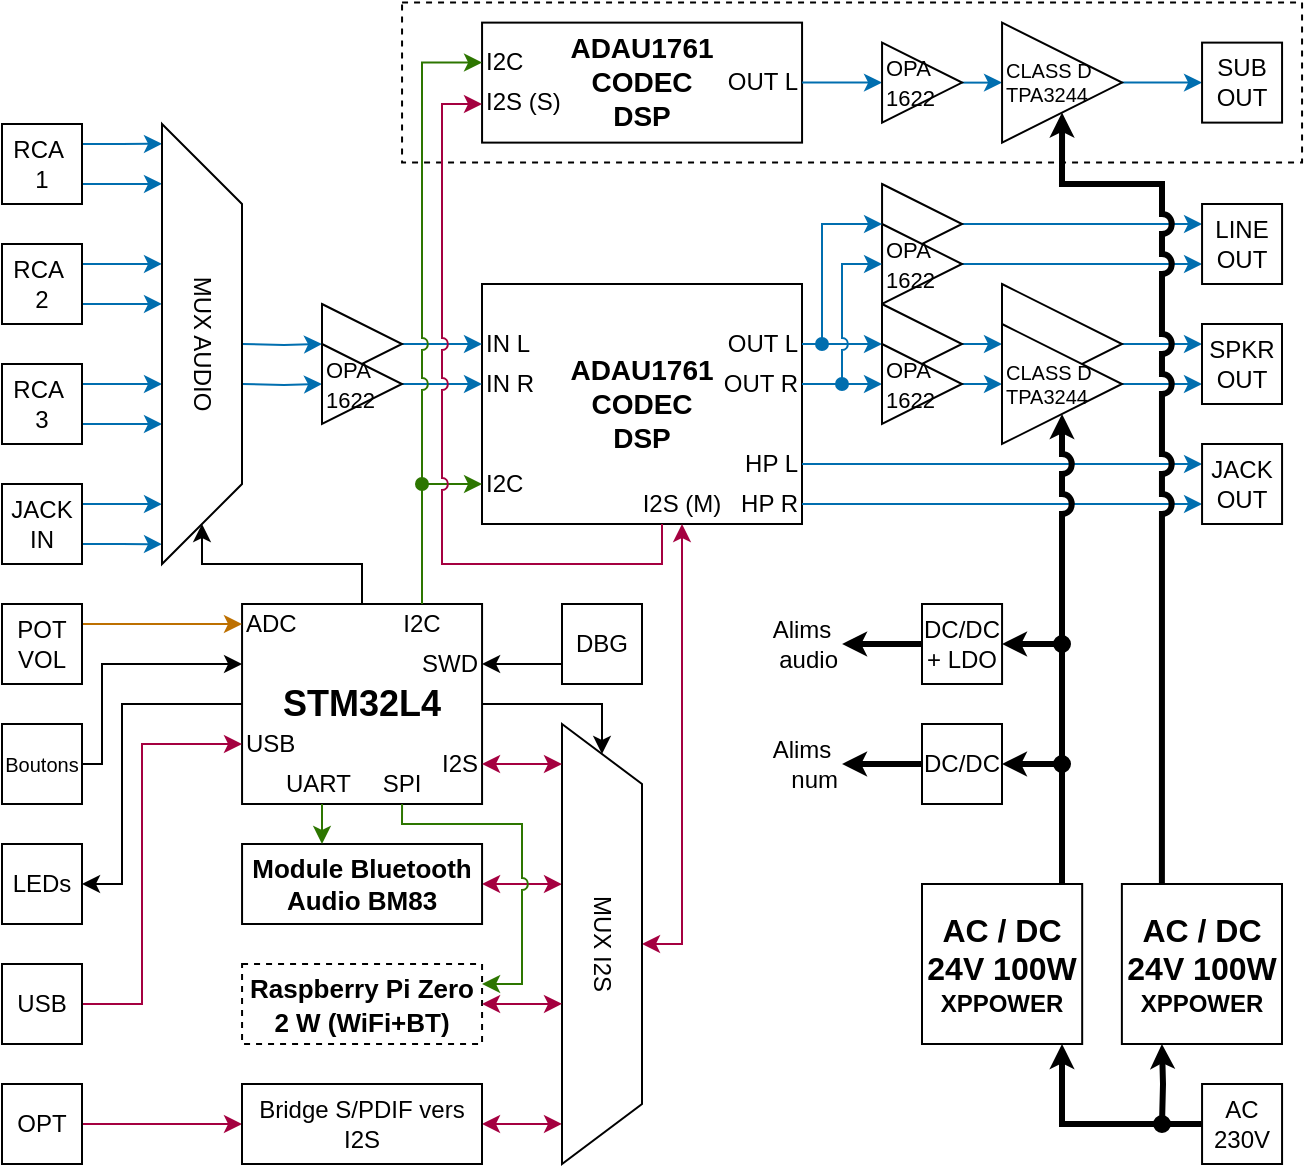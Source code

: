 <mxfile version="21.2.1" type="github">
  <diagram name="Page-1" id="fRvRdDvmiuEWLBiZO9Xs">
    <mxGraphModel dx="1195" dy="605" grid="1" gridSize="10" guides="1" tooltips="1" connect="1" arrows="1" fold="1" page="1" pageScale="1" pageWidth="827" pageHeight="1169" math="0" shadow="0">
      <root>
        <mxCell id="0" />
        <mxCell id="1" parent="0" />
        <mxCell id="xG_3nX8WWhKNZxbzaAVx-151" value="" style="rounded=0;whiteSpace=wrap;html=1;fontSize=16;fillColor=none;dashed=1;" vertex="1" parent="1">
          <mxGeometry x="240.03" y="39.31" width="450" height="80" as="geometry" />
        </mxCell>
        <mxCell id="xG_3nX8WWhKNZxbzaAVx-199" style="edgeStyle=orthogonalEdgeStyle;rounded=0;orthogonalLoop=1;jettySize=auto;html=1;exitX=1;exitY=0.5;exitDx=0;exitDy=0;entryX=0;entryY=0.5;entryDx=0;entryDy=0;" edge="1" parent="1" source="xG_3nX8WWhKNZxbzaAVx-63" target="xG_3nX8WWhKNZxbzaAVx-50">
          <mxGeometry relative="1" as="geometry">
            <Array as="points">
              <mxPoint x="340" y="390" />
            </Array>
          </mxGeometry>
        </mxCell>
        <mxCell id="xG_3nX8WWhKNZxbzaAVx-208" style="edgeStyle=orthogonalEdgeStyle;rounded=0;orthogonalLoop=1;jettySize=auto;html=1;entryX=1;entryY=0.5;entryDx=0;entryDy=0;exitX=0;exitY=0.5;exitDx=0;exitDy=0;" edge="1" parent="1" source="xG_3nX8WWhKNZxbzaAVx-63" target="xG_3nX8WWhKNZxbzaAVx-200">
          <mxGeometry relative="1" as="geometry">
            <mxPoint x="120" y="410" as="sourcePoint" />
            <Array as="points">
              <mxPoint x="100" y="390" />
              <mxPoint x="100" y="480" />
            </Array>
          </mxGeometry>
        </mxCell>
        <mxCell id="xG_3nX8WWhKNZxbzaAVx-63" value="STM32L4" style="rounded=0;whiteSpace=wrap;html=1;fontSize=18;fontStyle=1" vertex="1" parent="1">
          <mxGeometry x="160.03" y="340" width="120" height="100" as="geometry" />
        </mxCell>
        <mxCell id="xG_3nX8WWhKNZxbzaAVx-1" value="&lt;div style=&quot;font-size: 14px;&quot;&gt;ADAU1761&lt;/div&gt;&lt;div&gt;CODEC&lt;/div&gt;&lt;div&gt;DSP&lt;br&gt;&lt;/div&gt;" style="rounded=0;whiteSpace=wrap;html=1;fontSize=14;verticalAlign=middle;fontStyle=1" vertex="1" parent="1">
          <mxGeometry x="280" y="180" width="160" height="120" as="geometry" />
        </mxCell>
        <mxCell id="xG_3nX8WWhKNZxbzaAVx-4" value="&lt;div&gt;IN L&lt;br&gt;&lt;/div&gt;" style="rounded=0;whiteSpace=wrap;html=1;fillColor=none;strokeColor=none;align=left;" vertex="1" parent="1">
          <mxGeometry x="280" y="200" width="60" height="20" as="geometry" />
        </mxCell>
        <mxCell id="xG_3nX8WWhKNZxbzaAVx-6" value="I2S" style="rounded=0;whiteSpace=wrap;html=1;fillColor=none;strokeColor=none;align=right;" vertex="1" parent="1">
          <mxGeometry x="240" y="410" width="40" height="20" as="geometry" />
        </mxCell>
        <mxCell id="xG_3nX8WWhKNZxbzaAVx-7" value="I2C" style="rounded=0;whiteSpace=wrap;html=1;fillColor=none;strokeColor=none;align=left;" vertex="1" parent="1">
          <mxGeometry x="280.03" y="270" width="40" height="20" as="geometry" />
        </mxCell>
        <mxCell id="xG_3nX8WWhKNZxbzaAVx-96" style="edgeStyle=orthogonalEdgeStyle;rounded=0;orthogonalLoop=1;jettySize=auto;html=1;exitX=1;exitY=0.25;exitDx=0;exitDy=0;entryX=0.045;entryY=1;entryDx=0;entryDy=0;entryPerimeter=0;fillColor=#1ba1e2;strokeColor=#006EAF;" edge="1" parent="1" source="xG_3nX8WWhKNZxbzaAVx-24" target="xG_3nX8WWhKNZxbzaAVx-82">
          <mxGeometry relative="1" as="geometry" />
        </mxCell>
        <mxCell id="xG_3nX8WWhKNZxbzaAVx-97" style="edgeStyle=orthogonalEdgeStyle;rounded=0;orthogonalLoop=1;jettySize=auto;html=1;exitX=1;exitY=0.75;exitDx=0;exitDy=0;entryX=0.136;entryY=1;entryDx=0;entryDy=0;entryPerimeter=0;fillColor=#1ba1e2;strokeColor=#006EAF;" edge="1" parent="1" source="xG_3nX8WWhKNZxbzaAVx-24" target="xG_3nX8WWhKNZxbzaAVx-82">
          <mxGeometry relative="1" as="geometry" />
        </mxCell>
        <mxCell id="xG_3nX8WWhKNZxbzaAVx-24" value="&lt;div&gt;RCA&amp;nbsp;&lt;/div&gt;&lt;div&gt;1&lt;/div&gt;" style="whiteSpace=wrap;html=1;aspect=fixed;" vertex="1" parent="1">
          <mxGeometry x="40" y="100" width="40" height="40" as="geometry" />
        </mxCell>
        <mxCell id="xG_3nX8WWhKNZxbzaAVx-103" style="edgeStyle=orthogonalEdgeStyle;rounded=0;orthogonalLoop=1;jettySize=auto;html=1;exitX=1;exitY=0.25;exitDx=0;exitDy=0;entryX=0.864;entryY=1;entryDx=0;entryDy=0;entryPerimeter=0;fillColor=#1ba1e2;strokeColor=#006EAF;" edge="1" parent="1" source="xG_3nX8WWhKNZxbzaAVx-25" target="xG_3nX8WWhKNZxbzaAVx-82">
          <mxGeometry relative="1" as="geometry" />
        </mxCell>
        <mxCell id="xG_3nX8WWhKNZxbzaAVx-104" style="edgeStyle=orthogonalEdgeStyle;rounded=0;orthogonalLoop=1;jettySize=auto;html=1;exitX=1;exitY=0.75;exitDx=0;exitDy=0;entryX=0.955;entryY=1;entryDx=0;entryDy=0;entryPerimeter=0;fillColor=#1ba1e2;strokeColor=#006EAF;" edge="1" parent="1" source="xG_3nX8WWhKNZxbzaAVx-25" target="xG_3nX8WWhKNZxbzaAVx-82">
          <mxGeometry relative="1" as="geometry" />
        </mxCell>
        <mxCell id="xG_3nX8WWhKNZxbzaAVx-25" value="&lt;div&gt;JACK&lt;/div&gt;&lt;div&gt;IN&lt;br&gt;&lt;/div&gt;" style="whiteSpace=wrap;html=1;aspect=fixed;" vertex="1" parent="1">
          <mxGeometry x="40" y="280" width="40" height="40" as="geometry" />
        </mxCell>
        <mxCell id="xG_3nX8WWhKNZxbzaAVx-99" style="edgeStyle=orthogonalEdgeStyle;rounded=0;orthogonalLoop=1;jettySize=auto;html=1;exitX=1;exitY=0.25;exitDx=0;exitDy=0;entryX=0.318;entryY=1;entryDx=0;entryDy=0;entryPerimeter=0;fillColor=#1ba1e2;strokeColor=#006EAF;" edge="1" parent="1" source="xG_3nX8WWhKNZxbzaAVx-26" target="xG_3nX8WWhKNZxbzaAVx-82">
          <mxGeometry relative="1" as="geometry" />
        </mxCell>
        <mxCell id="xG_3nX8WWhKNZxbzaAVx-100" style="edgeStyle=orthogonalEdgeStyle;rounded=0;orthogonalLoop=1;jettySize=auto;html=1;exitX=1;exitY=0.75;exitDx=0;exitDy=0;entryX=0.409;entryY=1;entryDx=0;entryDy=0;entryPerimeter=0;fillColor=#1ba1e2;strokeColor=#006EAF;" edge="1" parent="1" source="xG_3nX8WWhKNZxbzaAVx-26" target="xG_3nX8WWhKNZxbzaAVx-82">
          <mxGeometry relative="1" as="geometry" />
        </mxCell>
        <mxCell id="xG_3nX8WWhKNZxbzaAVx-26" value="&lt;div&gt;RCA&amp;nbsp;&lt;/div&gt;&lt;div&gt;2&lt;/div&gt;" style="whiteSpace=wrap;html=1;aspect=fixed;" vertex="1" parent="1">
          <mxGeometry x="40" y="160" width="40" height="40" as="geometry" />
        </mxCell>
        <mxCell id="xG_3nX8WWhKNZxbzaAVx-101" style="edgeStyle=orthogonalEdgeStyle;rounded=0;orthogonalLoop=1;jettySize=auto;html=1;exitX=1;exitY=0.25;exitDx=0;exitDy=0;entryX=0.591;entryY=1;entryDx=0;entryDy=0;entryPerimeter=0;fillColor=#1ba1e2;strokeColor=#006EAF;" edge="1" parent="1" source="xG_3nX8WWhKNZxbzaAVx-27" target="xG_3nX8WWhKNZxbzaAVx-82">
          <mxGeometry relative="1" as="geometry" />
        </mxCell>
        <mxCell id="xG_3nX8WWhKNZxbzaAVx-102" style="edgeStyle=orthogonalEdgeStyle;rounded=0;orthogonalLoop=1;jettySize=auto;html=1;exitX=1;exitY=0.75;exitDx=0;exitDy=0;entryX=0.682;entryY=1;entryDx=0;entryDy=0;entryPerimeter=0;fillColor=#1ba1e2;strokeColor=#006EAF;" edge="1" parent="1" source="xG_3nX8WWhKNZxbzaAVx-27" target="xG_3nX8WWhKNZxbzaAVx-82">
          <mxGeometry relative="1" as="geometry" />
        </mxCell>
        <mxCell id="xG_3nX8WWhKNZxbzaAVx-27" value="&lt;div&gt;RCA&amp;nbsp;&lt;/div&gt;3" style="whiteSpace=wrap;html=1;aspect=fixed;" vertex="1" parent="1">
          <mxGeometry x="40" y="220" width="40" height="40" as="geometry" />
        </mxCell>
        <mxCell id="xG_3nX8WWhKNZxbzaAVx-47" value="" style="edgeStyle=orthogonalEdgeStyle;rounded=0;orthogonalLoop=1;jettySize=auto;html=1;exitX=1;exitY=0.5;exitDx=0;exitDy=0;entryX=0;entryY=0.5;entryDx=0;entryDy=0;jumpStyle=arc;fillColor=#d80073;strokeColor=#A50040;" edge="1" parent="1" source="xG_3nX8WWhKNZxbzaAVx-29" target="xG_3nX8WWhKNZxbzaAVx-46">
          <mxGeometry relative="1" as="geometry" />
        </mxCell>
        <mxCell id="xG_3nX8WWhKNZxbzaAVx-29" value="OPT" style="rounded=0;whiteSpace=wrap;html=1;fontSize=12;" vertex="1" parent="1">
          <mxGeometry x="40" y="580" width="40" height="40" as="geometry" />
        </mxCell>
        <mxCell id="xG_3nX8WWhKNZxbzaAVx-53" style="edgeStyle=orthogonalEdgeStyle;rounded=0;orthogonalLoop=1;jettySize=auto;html=1;exitX=1;exitY=0.5;exitDx=0;exitDy=0;entryX=0;entryY=0.5;entryDx=0;entryDy=0;jumpStyle=arc;fillColor=#d80073;strokeColor=#A50040;" edge="1" parent="1" source="xG_3nX8WWhKNZxbzaAVx-31" target="xG_3nX8WWhKNZxbzaAVx-65">
          <mxGeometry relative="1" as="geometry">
            <mxPoint x="179.97" y="280" as="targetPoint" />
            <Array as="points">
              <mxPoint x="110" y="540" />
              <mxPoint x="110" y="410" />
            </Array>
          </mxGeometry>
        </mxCell>
        <mxCell id="xG_3nX8WWhKNZxbzaAVx-31" value="USB" style="rounded=0;whiteSpace=wrap;html=1;" vertex="1" parent="1">
          <mxGeometry x="40" y="520" width="40" height="40" as="geometry" />
        </mxCell>
        <mxCell id="xG_3nX8WWhKNZxbzaAVx-125" style="edgeStyle=orthogonalEdgeStyle;rounded=0;orthogonalLoop=1;jettySize=auto;html=1;exitX=1;exitY=0.5;exitDx=0;exitDy=0;fillColor=#d80073;strokeColor=#A50040;entryX=0.364;entryY=1;entryDx=0;entryDy=0;entryPerimeter=0;jumpStyle=arc;startArrow=classic;startFill=1;" edge="1" parent="1" source="xG_3nX8WWhKNZxbzaAVx-32" target="xG_3nX8WWhKNZxbzaAVx-50">
          <mxGeometry relative="1" as="geometry">
            <mxPoint x="310" y="480" as="targetPoint" />
            <Array as="points" />
          </mxGeometry>
        </mxCell>
        <mxCell id="xG_3nX8WWhKNZxbzaAVx-32" value="&lt;div style=&quot;font-size: 13px;&quot;&gt;Module Bluetooth Audio BM83&lt;/div&gt;" style="rounded=0;whiteSpace=wrap;html=1;fontStyle=1;fontSize=13;" vertex="1" parent="1">
          <mxGeometry x="160.03" y="460" width="120" height="40" as="geometry" />
        </mxCell>
        <mxCell id="xG_3nX8WWhKNZxbzaAVx-126" style="edgeStyle=orthogonalEdgeStyle;rounded=0;orthogonalLoop=1;jettySize=auto;html=1;exitX=1;exitY=0.5;exitDx=0;exitDy=0;fillColor=#d80073;strokeColor=#A50040;entryX=0.909;entryY=1;entryDx=0;entryDy=0;entryPerimeter=0;startArrow=classic;startFill=1;" edge="1" parent="1" source="xG_3nX8WWhKNZxbzaAVx-46" target="xG_3nX8WWhKNZxbzaAVx-50">
          <mxGeometry relative="1" as="geometry">
            <mxPoint x="280" y="600" as="targetPoint" />
          </mxGeometry>
        </mxCell>
        <mxCell id="xG_3nX8WWhKNZxbzaAVx-46" value="Bridge S/PDIF vers I2S" style="rounded=0;whiteSpace=wrap;html=1;" vertex="1" parent="1">
          <mxGeometry x="160" y="580" width="120" height="40" as="geometry" />
        </mxCell>
        <mxCell id="xG_3nX8WWhKNZxbzaAVx-71" style="edgeStyle=orthogonalEdgeStyle;rounded=0;orthogonalLoop=1;jettySize=auto;html=1;entryX=0.5;entryY=1;entryDx=0;entryDy=0;fillColor=#d80073;strokeColor=#A50040;exitX=0.5;exitY=0;exitDx=0;exitDy=0;startArrow=classic;startFill=1;" edge="1" parent="1" source="xG_3nX8WWhKNZxbzaAVx-50" target="xG_3nX8WWhKNZxbzaAVx-70">
          <mxGeometry relative="1" as="geometry">
            <mxPoint x="350" y="370" as="sourcePoint" />
          </mxGeometry>
        </mxCell>
        <mxCell id="xG_3nX8WWhKNZxbzaAVx-50" value="&lt;div&gt;MUX I2S&lt;/div&gt;" style="shape=trapezoid;perimeter=trapezoidPerimeter;whiteSpace=wrap;html=1;fixedSize=1;rotation=90;size=30;" vertex="1" parent="1">
          <mxGeometry x="230" y="490" width="220" height="40" as="geometry" />
        </mxCell>
        <mxCell id="xG_3nX8WWhKNZxbzaAVx-72" style="edgeStyle=orthogonalEdgeStyle;rounded=0;orthogonalLoop=1;jettySize=auto;html=1;entryX=0;entryY=0.5;entryDx=0;entryDy=0;fillColor=#60a917;strokeColor=#2D7600;exitX=0.5;exitY=0;exitDx=0;exitDy=0;" edge="1" parent="1" source="xG_3nX8WWhKNZxbzaAVx-59" target="xG_3nX8WWhKNZxbzaAVx-7">
          <mxGeometry relative="1" as="geometry">
            <mxPoint x="250" y="350" as="sourcePoint" />
            <Array as="points">
              <mxPoint x="250" y="280" />
            </Array>
          </mxGeometry>
        </mxCell>
        <mxCell id="xG_3nX8WWhKNZxbzaAVx-59" value="I2C" style="rounded=0;whiteSpace=wrap;html=1;fillColor=none;strokeColor=none;align=center;" vertex="1" parent="1">
          <mxGeometry x="230" y="340" width="40" height="20" as="geometry" />
        </mxCell>
        <mxCell id="xG_3nX8WWhKNZxbzaAVx-193" style="edgeStyle=orthogonalEdgeStyle;rounded=0;orthogonalLoop=1;jettySize=auto;html=1;" edge="1" parent="1" source="xG_3nX8WWhKNZxbzaAVx-63" target="xG_3nX8WWhKNZxbzaAVx-82">
          <mxGeometry relative="1" as="geometry">
            <mxPoint x="180" y="440" as="sourcePoint" />
            <Array as="points">
              <mxPoint x="220" y="320" />
              <mxPoint x="140" y="320" />
            </Array>
          </mxGeometry>
        </mxCell>
        <mxCell id="xG_3nX8WWhKNZxbzaAVx-65" value="USB" style="rounded=0;whiteSpace=wrap;html=1;fillColor=none;strokeColor=none;align=left;" vertex="1" parent="1">
          <mxGeometry x="160" y="400" width="40" height="20" as="geometry" />
        </mxCell>
        <mxCell id="xG_3nX8WWhKNZxbzaAVx-177" style="edgeStyle=orthogonalEdgeStyle;rounded=0;orthogonalLoop=1;jettySize=auto;html=1;fillColor=#60a917;strokeColor=#2D7600;" edge="1" parent="1" source="xG_3nX8WWhKNZxbzaAVx-67">
          <mxGeometry relative="1" as="geometry">
            <mxPoint x="200.015" y="460" as="targetPoint" />
            <mxPoint x="200.03" y="440" as="sourcePoint" />
            <Array as="points">
              <mxPoint x="200.03" y="460" />
              <mxPoint x="200.03" y="460" />
            </Array>
          </mxGeometry>
        </mxCell>
        <mxCell id="xG_3nX8WWhKNZxbzaAVx-67" value="UART" style="rounded=0;whiteSpace=wrap;html=1;fillColor=none;strokeColor=none;align=left;" vertex="1" parent="1">
          <mxGeometry x="180" y="420" width="40.03" height="20" as="geometry" />
        </mxCell>
        <mxCell id="xG_3nX8WWhKNZxbzaAVx-70" value="I2S (M)" style="rounded=0;whiteSpace=wrap;html=1;fillColor=none;strokeColor=none;" vertex="1" parent="1">
          <mxGeometry x="350" y="280" width="60" height="20" as="geometry" />
        </mxCell>
        <mxCell id="xG_3nX8WWhKNZxbzaAVx-85" style="edgeStyle=orthogonalEdgeStyle;rounded=0;orthogonalLoop=1;jettySize=auto;html=1;fillColor=#1ba1e2;strokeColor=#006EAF;" edge="1" parent="1" target="xG_3nX8WWhKNZxbzaAVx-84">
          <mxGeometry relative="1" as="geometry">
            <mxPoint x="160" y="210" as="sourcePoint" />
          </mxGeometry>
        </mxCell>
        <mxCell id="xG_3nX8WWhKNZxbzaAVx-109" style="edgeStyle=orthogonalEdgeStyle;rounded=0;orthogonalLoop=1;jettySize=auto;html=1;entryX=0;entryY=0.5;entryDx=0;entryDy=0;exitX=0.591;exitY=0;exitDx=0;exitDy=0;exitPerimeter=0;fillColor=#1ba1e2;strokeColor=#006EAF;" edge="1" parent="1" target="xG_3nX8WWhKNZxbzaAVx-108">
          <mxGeometry relative="1" as="geometry">
            <mxPoint x="160.0" y="230.02" as="sourcePoint" />
          </mxGeometry>
        </mxCell>
        <mxCell id="xG_3nX8WWhKNZxbzaAVx-82" value="MUX AUDIO" style="shape=trapezoid;perimeter=trapezoidPerimeter;whiteSpace=wrap;html=1;fixedSize=1;rotation=90;size=40;" vertex="1" parent="1">
          <mxGeometry x="30" y="190" width="220" height="40" as="geometry" />
        </mxCell>
        <mxCell id="xG_3nX8WWhKNZxbzaAVx-86" style="edgeStyle=orthogonalEdgeStyle;rounded=0;orthogonalLoop=1;jettySize=auto;html=1;exitX=1;exitY=0.5;exitDx=0;exitDy=0;entryX=0;entryY=0.5;entryDx=0;entryDy=0;fillColor=#1ba1e2;strokeColor=#006EAF;" edge="1" parent="1" source="xG_3nX8WWhKNZxbzaAVx-84" target="xG_3nX8WWhKNZxbzaAVx-4">
          <mxGeometry relative="1" as="geometry" />
        </mxCell>
        <mxCell id="xG_3nX8WWhKNZxbzaAVx-84" value="" style="triangle;whiteSpace=wrap;html=1;" vertex="1" parent="1">
          <mxGeometry x="200" y="190" width="40" height="40" as="geometry" />
        </mxCell>
        <mxCell id="xG_3nX8WWhKNZxbzaAVx-146" style="edgeStyle=orthogonalEdgeStyle;rounded=0;orthogonalLoop=1;jettySize=auto;html=1;exitX=1;exitY=0.5;exitDx=0;exitDy=0;entryX=0;entryY=0.25;entryDx=0;entryDy=0;fillColor=#1ba1e2;strokeColor=#006EAF;" edge="1" parent="1" source="xG_3nX8WWhKNZxbzaAVx-95" target="xG_3nX8WWhKNZxbzaAVx-142">
          <mxGeometry relative="1" as="geometry" />
        </mxCell>
        <mxCell id="xG_3nX8WWhKNZxbzaAVx-95" value="" style="triangle;whiteSpace=wrap;html=1;align=left;fontSize=11;" vertex="1" parent="1">
          <mxGeometry x="540" y="180" width="60" height="60" as="geometry" />
        </mxCell>
        <mxCell id="xG_3nX8WWhKNZxbzaAVx-105" value="&lt;div&gt;IN R&lt;br&gt;&lt;/div&gt;" style="rounded=0;whiteSpace=wrap;html=1;fillColor=none;strokeColor=none;align=left;" vertex="1" parent="1">
          <mxGeometry x="280" y="220" width="60" height="20" as="geometry" />
        </mxCell>
        <mxCell id="xG_3nX8WWhKNZxbzaAVx-107" style="edgeStyle=orthogonalEdgeStyle;rounded=0;orthogonalLoop=1;jettySize=auto;html=1;exitX=1;exitY=0.5;exitDx=0;exitDy=0;entryX=0;entryY=0.5;entryDx=0;entryDy=0;fillColor=#1ba1e2;strokeColor=#006EAF;" edge="1" parent="1" source="xG_3nX8WWhKNZxbzaAVx-108" target="xG_3nX8WWhKNZxbzaAVx-105">
          <mxGeometry relative="1" as="geometry" />
        </mxCell>
        <mxCell id="xG_3nX8WWhKNZxbzaAVx-108" value="&lt;div align=&quot;left&quot;&gt;&lt;font style=&quot;font-size: 11px;&quot;&gt;OPA&lt;/font&gt;&lt;/div&gt;&lt;div align=&quot;left&quot;&gt;&lt;font style=&quot;font-size: 11px;&quot;&gt;1622&lt;/font&gt;&lt;/div&gt;" style="triangle;whiteSpace=wrap;html=1;align=left;" vertex="1" parent="1">
          <mxGeometry x="200" y="210" width="40" height="40" as="geometry" />
        </mxCell>
        <mxCell id="xG_3nX8WWhKNZxbzaAVx-120" style="edgeStyle=orthogonalEdgeStyle;rounded=0;orthogonalLoop=1;jettySize=auto;html=1;exitX=1;exitY=0.5;exitDx=0;exitDy=0;entryX=0;entryY=0.5;entryDx=0;entryDy=0;jumpStyle=arc;fillColor=#1ba1e2;strokeColor=#006EAF;" edge="1" parent="1" source="xG_3nX8WWhKNZxbzaAVx-110" target="xG_3nX8WWhKNZxbzaAVx-115">
          <mxGeometry relative="1" as="geometry" />
        </mxCell>
        <mxCell id="xG_3nX8WWhKNZxbzaAVx-110" value="&lt;div&gt;OUT L&lt;br&gt;&lt;/div&gt;" style="rounded=0;whiteSpace=wrap;html=1;fillColor=none;strokeColor=none;align=right;" vertex="1" parent="1">
          <mxGeometry x="400" y="200" width="40" height="20" as="geometry" />
        </mxCell>
        <mxCell id="xG_3nX8WWhKNZxbzaAVx-119" style="edgeStyle=orthogonalEdgeStyle;rounded=0;orthogonalLoop=1;jettySize=auto;html=1;exitX=1;exitY=0.5;exitDx=0;exitDy=0;jumpStyle=arc;fillColor=#1ba1e2;strokeColor=#006EAF;" edge="1" parent="1" source="xG_3nX8WWhKNZxbzaAVx-111">
          <mxGeometry relative="1" as="geometry">
            <mxPoint x="480" y="230" as="targetPoint" />
          </mxGeometry>
        </mxCell>
        <mxCell id="xG_3nX8WWhKNZxbzaAVx-111" value="&lt;div&gt;OUT R&lt;br&gt;&lt;/div&gt;" style="rounded=0;whiteSpace=wrap;html=1;fillColor=none;strokeColor=none;align=right;" vertex="1" parent="1">
          <mxGeometry x="400" y="220" width="40" height="20" as="geometry" />
        </mxCell>
        <mxCell id="xG_3nX8WWhKNZxbzaAVx-114" style="edgeStyle=orthogonalEdgeStyle;rounded=0;orthogonalLoop=1;jettySize=auto;html=1;exitX=1;exitY=0.5;exitDx=0;exitDy=0;entryX=0;entryY=0.5;entryDx=0;entryDy=0;fillColor=#1ba1e2;strokeColor=#006EAF;" edge="1" parent="1" source="xG_3nX8WWhKNZxbzaAVx-115" target="xG_3nX8WWhKNZxbzaAVx-95">
          <mxGeometry relative="1" as="geometry">
            <mxPoint x="360" y="210" as="targetPoint" />
          </mxGeometry>
        </mxCell>
        <mxCell id="xG_3nX8WWhKNZxbzaAVx-115" value="" style="triangle;whiteSpace=wrap;html=1;" vertex="1" parent="1">
          <mxGeometry x="480" y="190" width="40" height="40" as="geometry" />
        </mxCell>
        <mxCell id="xG_3nX8WWhKNZxbzaAVx-122" style="edgeStyle=orthogonalEdgeStyle;rounded=0;orthogonalLoop=1;jettySize=auto;html=1;exitX=1;exitY=0.5;exitDx=0;exitDy=0;entryX=0;entryY=0.5;entryDx=0;entryDy=0;fillColor=#1ba1e2;strokeColor=#006EAF;" edge="1" parent="1" source="xG_3nX8WWhKNZxbzaAVx-117" target="xG_3nX8WWhKNZxbzaAVx-121">
          <mxGeometry relative="1" as="geometry">
            <mxPoint x="520.0" y="230.0" as="sourcePoint" />
            <Array as="points" />
          </mxGeometry>
        </mxCell>
        <mxCell id="xG_3nX8WWhKNZxbzaAVx-117" value="&lt;div&gt;&lt;font style=&quot;font-size: 11px;&quot;&gt;OPA&lt;/font&gt;&lt;/div&gt;&lt;div&gt;&lt;font style=&quot;font-size: 11px;&quot;&gt;1622&lt;/font&gt;&lt;/div&gt;" style="triangle;whiteSpace=wrap;html=1;align=left;" vertex="1" parent="1">
          <mxGeometry x="480" y="210" width="40" height="40" as="geometry" />
        </mxCell>
        <mxCell id="xG_3nX8WWhKNZxbzaAVx-147" style="edgeStyle=orthogonalEdgeStyle;rounded=0;orthogonalLoop=1;jettySize=auto;html=1;exitX=1;exitY=0.5;exitDx=0;exitDy=0;entryX=0;entryY=0.75;entryDx=0;entryDy=0;fillColor=#1ba1e2;strokeColor=#006EAF;" edge="1" parent="1" source="xG_3nX8WWhKNZxbzaAVx-121" target="xG_3nX8WWhKNZxbzaAVx-142">
          <mxGeometry relative="1" as="geometry" />
        </mxCell>
        <mxCell id="xG_3nX8WWhKNZxbzaAVx-121" value="&lt;div style=&quot;font-size: 10px;&quot;&gt;&lt;font style=&quot;font-size: 10px;&quot;&gt;CLASS D&lt;/font&gt;&lt;/div&gt;&lt;div style=&quot;font-size: 10px;&quot;&gt;&lt;font style=&quot;font-size: 10px;&quot;&gt;TPA3244&lt;br&gt;&lt;/font&gt;&lt;/div&gt;" style="triangle;whiteSpace=wrap;html=1;align=left;fontSize=11;" vertex="1" parent="1">
          <mxGeometry x="540" y="200" width="60" height="60" as="geometry" />
        </mxCell>
        <mxCell id="xG_3nX8WWhKNZxbzaAVx-128" value="&lt;font style=&quot;font-size: 13px;&quot;&gt;Raspberry Pi Zero 2 W (WiFi+BT)&lt;br&gt;&lt;/font&gt;" style="rounded=0;whiteSpace=wrap;html=1;fontSize=14;dashed=1;fontStyle=1" vertex="1" parent="1">
          <mxGeometry x="160.03" y="520" width="120" height="40" as="geometry" />
        </mxCell>
        <mxCell id="xG_3nX8WWhKNZxbzaAVx-130" value="&lt;div&gt;ADAU1761&lt;/div&gt;&lt;div&gt;CODEC&lt;br&gt;&lt;/div&gt;DSP" style="rounded=0;whiteSpace=wrap;html=1;fontSize=14;verticalAlign=middle;fontStyle=1" vertex="1" parent="1">
          <mxGeometry x="280.03" y="49.31" width="160" height="60" as="geometry" />
        </mxCell>
        <mxCell id="xG_3nX8WWhKNZxbzaAVx-136" style="edgeStyle=orthogonalEdgeStyle;rounded=0;orthogonalLoop=1;jettySize=auto;html=1;exitX=1;exitY=0.5;exitDx=0;exitDy=0;fillColor=#1ba1e2;strokeColor=#006EAF;" edge="1" parent="1" source="xG_3nX8WWhKNZxbzaAVx-134" target="xG_3nX8WWhKNZxbzaAVx-135">
          <mxGeometry relative="1" as="geometry" />
        </mxCell>
        <mxCell id="xG_3nX8WWhKNZxbzaAVx-134" value="&lt;div&gt;OUT L&lt;br&gt;&lt;/div&gt;" style="rounded=0;whiteSpace=wrap;html=1;fillColor=none;strokeColor=none;align=right;" vertex="1" parent="1">
          <mxGeometry x="380.03" y="69.31" width="60" height="20" as="geometry" />
        </mxCell>
        <mxCell id="xG_3nX8WWhKNZxbzaAVx-138" style="edgeStyle=orthogonalEdgeStyle;rounded=0;orthogonalLoop=1;jettySize=auto;html=1;exitX=1;exitY=0.5;exitDx=0;exitDy=0;entryX=0;entryY=0.5;entryDx=0;entryDy=0;fillColor=#1ba1e2;strokeColor=#006EAF;" edge="1" parent="1" source="xG_3nX8WWhKNZxbzaAVx-135" target="xG_3nX8WWhKNZxbzaAVx-137">
          <mxGeometry relative="1" as="geometry" />
        </mxCell>
        <mxCell id="xG_3nX8WWhKNZxbzaAVx-135" value="&lt;div align=&quot;left&quot;&gt;&lt;font style=&quot;font-size: 11px;&quot;&gt;OPA&lt;/font&gt;&lt;/div&gt;&lt;div align=&quot;left&quot;&gt;&lt;font style=&quot;font-size: 11px;&quot;&gt;1622&lt;/font&gt;&lt;/div&gt;" style="triangle;whiteSpace=wrap;html=1;align=left;" vertex="1" parent="1">
          <mxGeometry x="480.03" y="59.31" width="40" height="40" as="geometry" />
        </mxCell>
        <mxCell id="xG_3nX8WWhKNZxbzaAVx-145" style="edgeStyle=orthogonalEdgeStyle;rounded=0;orthogonalLoop=1;jettySize=auto;html=1;exitX=1;exitY=0.5;exitDx=0;exitDy=0;entryX=0;entryY=0.5;entryDx=0;entryDy=0;fillColor=#1ba1e2;strokeColor=#006EAF;" edge="1" parent="1" source="xG_3nX8WWhKNZxbzaAVx-137" target="xG_3nX8WWhKNZxbzaAVx-144">
          <mxGeometry relative="1" as="geometry" />
        </mxCell>
        <mxCell id="xG_3nX8WWhKNZxbzaAVx-137" value="&lt;div style=&quot;font-size: 10px;&quot;&gt;&lt;font style=&quot;font-size: 10px;&quot;&gt;CLASS D&lt;/font&gt;&lt;/div&gt;&lt;div style=&quot;font-size: 10px;&quot;&gt;&lt;font style=&quot;font-size: 10px;&quot;&gt;TPA3244&lt;br&gt;&lt;/font&gt;&lt;/div&gt;" style="triangle;whiteSpace=wrap;html=1;align=left;fontSize=11;" vertex="1" parent="1">
          <mxGeometry x="540.03" y="49.31" width="60" height="60" as="geometry" />
        </mxCell>
        <mxCell id="xG_3nX8WWhKNZxbzaAVx-142" value="SPKR OUT" style="whiteSpace=wrap;html=1;aspect=fixed;" vertex="1" parent="1">
          <mxGeometry x="640" y="200" width="40" height="40" as="geometry" />
        </mxCell>
        <mxCell id="xG_3nX8WWhKNZxbzaAVx-144" value="SUB OUT" style="whiteSpace=wrap;html=1;aspect=fixed;" vertex="1" parent="1">
          <mxGeometry x="640.03" y="59.31" width="40" height="40" as="geometry" />
        </mxCell>
        <mxCell id="xG_3nX8WWhKNZxbzaAVx-148" value="I2C" style="rounded=0;whiteSpace=wrap;html=1;fillColor=none;strokeColor=none;align=left;" vertex="1" parent="1">
          <mxGeometry x="280.03" y="59.31" width="40" height="20" as="geometry" />
        </mxCell>
        <mxCell id="xG_3nX8WWhKNZxbzaAVx-159" style="edgeStyle=orthogonalEdgeStyle;rounded=0;orthogonalLoop=1;jettySize=auto;html=1;exitX=1;exitY=0.5;exitDx=0;exitDy=0;entryX=0;entryY=0.25;entryDx=0;entryDy=0;fillColor=#1ba1e2;strokeColor=#006EAF;" edge="1" parent="1" source="xG_3nX8WWhKNZxbzaAVx-153" target="xG_3nX8WWhKNZxbzaAVx-158">
          <mxGeometry relative="1" as="geometry">
            <Array as="points">
              <mxPoint x="560.03" y="270" />
              <mxPoint x="560.03" y="270" />
            </Array>
          </mxGeometry>
        </mxCell>
        <mxCell id="xG_3nX8WWhKNZxbzaAVx-153" value="HP L" style="rounded=0;whiteSpace=wrap;html=1;fillColor=none;strokeColor=none;align=right;" vertex="1" parent="1">
          <mxGeometry x="400.03" y="260" width="40" height="20" as="geometry" />
        </mxCell>
        <mxCell id="xG_3nX8WWhKNZxbzaAVx-160" style="edgeStyle=orthogonalEdgeStyle;rounded=0;orthogonalLoop=1;jettySize=auto;html=1;exitX=1;exitY=0.5;exitDx=0;exitDy=0;entryX=0;entryY=0.75;entryDx=0;entryDy=0;fillColor=#1ba1e2;strokeColor=#006EAF;" edge="1" parent="1" source="xG_3nX8WWhKNZxbzaAVx-157" target="xG_3nX8WWhKNZxbzaAVx-158">
          <mxGeometry relative="1" as="geometry">
            <Array as="points">
              <mxPoint x="580.03" y="290" />
              <mxPoint x="580.03" y="290" />
            </Array>
          </mxGeometry>
        </mxCell>
        <mxCell id="xG_3nX8WWhKNZxbzaAVx-157" value="HP R" style="rounded=0;whiteSpace=wrap;html=1;fillColor=none;strokeColor=none;align=right;" vertex="1" parent="1">
          <mxGeometry x="400.03" y="280" width="40" height="20" as="geometry" />
        </mxCell>
        <mxCell id="xG_3nX8WWhKNZxbzaAVx-158" value="&lt;div&gt;JACK&lt;/div&gt;OUT" style="whiteSpace=wrap;html=1;aspect=fixed;" vertex="1" parent="1">
          <mxGeometry x="640.03" y="260" width="40" height="40" as="geometry" />
        </mxCell>
        <mxCell id="xG_3nX8WWhKNZxbzaAVx-161" style="edgeStyle=orthogonalEdgeStyle;rounded=0;orthogonalLoop=1;jettySize=auto;html=1;jumpStyle=arc;startArrow=oval;startFill=1;fillColor=#60a917;strokeColor=#2D7600;entryX=0;entryY=0.5;entryDx=0;entryDy=0;" edge="1" parent="1" target="xG_3nX8WWhKNZxbzaAVx-148">
          <mxGeometry relative="1" as="geometry">
            <mxPoint x="250" y="280" as="sourcePoint" />
            <mxPoint x="280" y="60" as="targetPoint" />
            <Array as="points">
              <mxPoint x="250" y="300" />
              <mxPoint x="250" y="-40" />
            </Array>
          </mxGeometry>
        </mxCell>
        <mxCell id="xG_3nX8WWhKNZxbzaAVx-166" style="edgeStyle=orthogonalEdgeStyle;rounded=0;orthogonalLoop=1;jettySize=auto;html=1;exitX=1;exitY=0.5;exitDx=0;exitDy=0;fillColor=#d80073;strokeColor=#A50040;entryX=0.636;entryY=1;entryDx=0;entryDy=0;entryPerimeter=0;startArrow=classic;startFill=1;" edge="1" parent="1" source="xG_3nX8WWhKNZxbzaAVx-128" target="xG_3nX8WWhKNZxbzaAVx-50">
          <mxGeometry relative="1" as="geometry">
            <mxPoint x="240" y="560" as="sourcePoint" />
            <mxPoint x="280" y="540" as="targetPoint" />
          </mxGeometry>
        </mxCell>
        <mxCell id="xG_3nX8WWhKNZxbzaAVx-178" value="SPI" style="rounded=0;whiteSpace=wrap;html=1;fillColor=none;strokeColor=none;align=center;" vertex="1" parent="1">
          <mxGeometry x="220.03" y="420" width="40" height="20" as="geometry" />
        </mxCell>
        <mxCell id="xG_3nX8WWhKNZxbzaAVx-180" style="edgeStyle=orthogonalEdgeStyle;rounded=0;orthogonalLoop=1;jettySize=auto;html=1;exitX=1;exitY=0.5;exitDx=0;exitDy=0;fillColor=#d80073;strokeColor=#A50040;entryX=0.091;entryY=1;entryDx=0;entryDy=0;entryPerimeter=0;startArrow=classic;startFill=1;" edge="1" parent="1" source="xG_3nX8WWhKNZxbzaAVx-6" target="xG_3nX8WWhKNZxbzaAVx-50">
          <mxGeometry relative="1" as="geometry">
            <mxPoint x="249.97" y="480" as="sourcePoint" />
            <mxPoint x="280" y="420" as="targetPoint" />
            <Array as="points" />
          </mxGeometry>
        </mxCell>
        <mxCell id="xG_3nX8WWhKNZxbzaAVx-189" style="edgeStyle=orthogonalEdgeStyle;rounded=0;orthogonalLoop=1;jettySize=auto;html=1;exitX=1;exitY=0.5;exitDx=0;exitDy=0;fillColor=#1ba1e2;strokeColor=#006EAF;entryX=0;entryY=0.25;entryDx=0;entryDy=0;" edge="1" parent="1" source="xG_3nX8WWhKNZxbzaAVx-181" target="xG_3nX8WWhKNZxbzaAVx-186">
          <mxGeometry relative="1" as="geometry">
            <mxPoint x="680.03" y="110" as="targetPoint" />
            <Array as="points">
              <mxPoint x="610.03" y="150" />
              <mxPoint x="610.03" y="150" />
            </Array>
          </mxGeometry>
        </mxCell>
        <mxCell id="xG_3nX8WWhKNZxbzaAVx-181" value="" style="triangle;whiteSpace=wrap;html=1;" vertex="1" parent="1">
          <mxGeometry x="480.03" y="130" width="40" height="40" as="geometry" />
        </mxCell>
        <mxCell id="xG_3nX8WWhKNZxbzaAVx-188" style="edgeStyle=orthogonalEdgeStyle;rounded=0;orthogonalLoop=1;jettySize=auto;html=1;exitX=1;exitY=0.5;exitDx=0;exitDy=0;entryX=0;entryY=0.75;entryDx=0;entryDy=0;fillColor=#1ba1e2;strokeColor=#006EAF;" edge="1" parent="1" source="xG_3nX8WWhKNZxbzaAVx-182" target="xG_3nX8WWhKNZxbzaAVx-186">
          <mxGeometry relative="1" as="geometry">
            <mxPoint x="680.03" y="170" as="targetPoint" />
            <Array as="points">
              <mxPoint x="620.03" y="170" />
              <mxPoint x="620.03" y="170" />
            </Array>
          </mxGeometry>
        </mxCell>
        <mxCell id="xG_3nX8WWhKNZxbzaAVx-182" value="&lt;div align=&quot;left&quot;&gt;&lt;font style=&quot;font-size: 11px;&quot;&gt;OPA&lt;/font&gt;&lt;/div&gt;&lt;div align=&quot;left&quot;&gt;&lt;font style=&quot;font-size: 11px;&quot;&gt;1622&lt;/font&gt;&lt;/div&gt;" style="triangle;whiteSpace=wrap;html=1;align=left;" vertex="1" parent="1">
          <mxGeometry x="480.03" y="150" width="40" height="40" as="geometry" />
        </mxCell>
        <mxCell id="xG_3nX8WWhKNZxbzaAVx-184" style="edgeStyle=orthogonalEdgeStyle;rounded=0;orthogonalLoop=1;jettySize=auto;html=1;entryX=0;entryY=0.5;entryDx=0;entryDy=0;jumpStyle=arc;fillColor=#1ba1e2;strokeColor=#006EAF;startArrow=oval;startFill=1;" edge="1" parent="1" target="xG_3nX8WWhKNZxbzaAVx-181">
          <mxGeometry relative="1" as="geometry">
            <mxPoint x="450" y="210" as="sourcePoint" />
            <mxPoint x="490" y="230" as="targetPoint" />
            <Array as="points">
              <mxPoint x="450" y="150" />
            </Array>
          </mxGeometry>
        </mxCell>
        <mxCell id="xG_3nX8WWhKNZxbzaAVx-185" style="edgeStyle=orthogonalEdgeStyle;rounded=0;orthogonalLoop=1;jettySize=auto;html=1;entryX=0;entryY=0.5;entryDx=0;entryDy=0;jumpStyle=arc;fillColor=#1ba1e2;strokeColor=#006EAF;startArrow=oval;startFill=1;" edge="1" parent="1" target="xG_3nX8WWhKNZxbzaAVx-182">
          <mxGeometry relative="1" as="geometry">
            <mxPoint x="460" y="230" as="sourcePoint" />
            <mxPoint x="490" y="160" as="targetPoint" />
            <Array as="points">
              <mxPoint x="460" y="170" />
            </Array>
          </mxGeometry>
        </mxCell>
        <mxCell id="xG_3nX8WWhKNZxbzaAVx-186" value="LINE OUT" style="whiteSpace=wrap;html=1;aspect=fixed;fontSize=12;" vertex="1" parent="1">
          <mxGeometry x="640.03" y="140" width="40" height="40" as="geometry" />
        </mxCell>
        <mxCell id="xG_3nX8WWhKNZxbzaAVx-206" style="edgeStyle=orthogonalEdgeStyle;rounded=0;orthogonalLoop=1;jettySize=auto;html=1;exitX=1;exitY=0.25;exitDx=0;exitDy=0;entryX=0;entryY=0.5;entryDx=0;entryDy=0;fillColor=#f0a30a;strokeColor=#BD7000;" edge="1" parent="1" source="xG_3nX8WWhKNZxbzaAVx-191" target="xG_3nX8WWhKNZxbzaAVx-212">
          <mxGeometry relative="1" as="geometry">
            <Array as="points">
              <mxPoint x="90" y="350" />
              <mxPoint x="90" y="350" />
            </Array>
          </mxGeometry>
        </mxCell>
        <mxCell id="xG_3nX8WWhKNZxbzaAVx-191" value="POT VOL" style="rounded=0;whiteSpace=wrap;html=1;" vertex="1" parent="1">
          <mxGeometry x="40" y="340" width="40" height="40" as="geometry" />
        </mxCell>
        <mxCell id="xG_3nX8WWhKNZxbzaAVx-207" style="edgeStyle=orthogonalEdgeStyle;rounded=0;orthogonalLoop=1;jettySize=auto;html=1;exitX=1;exitY=0.5;exitDx=0;exitDy=0;" edge="1" parent="1" source="xG_3nX8WWhKNZxbzaAVx-192" target="xG_3nX8WWhKNZxbzaAVx-63">
          <mxGeometry relative="1" as="geometry">
            <mxPoint x="120" y="390" as="targetPoint" />
            <Array as="points">
              <mxPoint x="90" y="420" />
              <mxPoint x="90" y="370" />
            </Array>
          </mxGeometry>
        </mxCell>
        <mxCell id="xG_3nX8WWhKNZxbzaAVx-192" value="&lt;font style=&quot;font-size: 10px;&quot;&gt;Boutons&lt;/font&gt;" style="rounded=0;whiteSpace=wrap;html=1;" vertex="1" parent="1">
          <mxGeometry x="40" y="400" width="40" height="40" as="geometry" />
        </mxCell>
        <mxCell id="xG_3nX8WWhKNZxbzaAVx-200" value="LEDs" style="rounded=0;whiteSpace=wrap;html=1;" vertex="1" parent="1">
          <mxGeometry x="40" y="460" width="40" height="40" as="geometry" />
        </mxCell>
        <mxCell id="xG_3nX8WWhKNZxbzaAVx-209" style="edgeStyle=orthogonalEdgeStyle;rounded=0;orthogonalLoop=1;jettySize=auto;html=1;fillColor=#60a917;strokeColor=#2D7600;exitX=0.5;exitY=1;exitDx=0;exitDy=0;entryX=1;entryY=0.25;entryDx=0;entryDy=0;jumpStyle=arc;" edge="1" parent="1" source="xG_3nX8WWhKNZxbzaAVx-178" target="xG_3nX8WWhKNZxbzaAVx-128">
          <mxGeometry relative="1" as="geometry">
            <mxPoint x="210.015" y="470" as="targetPoint" />
            <mxPoint x="210.03" y="450" as="sourcePoint" />
            <Array as="points">
              <mxPoint x="240" y="450" />
              <mxPoint x="300" y="450" />
              <mxPoint x="300" y="530" />
            </Array>
          </mxGeometry>
        </mxCell>
        <mxCell id="xG_3nX8WWhKNZxbzaAVx-212" value="ADC" style="rounded=0;whiteSpace=wrap;html=1;fillColor=none;strokeColor=none;align=left;" vertex="1" parent="1">
          <mxGeometry x="160" y="340" width="40" height="20" as="geometry" />
        </mxCell>
        <mxCell id="xG_3nX8WWhKNZxbzaAVx-215" style="edgeStyle=orthogonalEdgeStyle;rounded=0;orthogonalLoop=1;jettySize=auto;html=1;jumpStyle=arc;startArrow=none;startFill=0;fillColor=#d80073;strokeColor=#A50040;entryX=0;entryY=0.5;entryDx=0;entryDy=0;" edge="1" parent="1" source="xG_3nX8WWhKNZxbzaAVx-70" target="xG_3nX8WWhKNZxbzaAVx-216">
          <mxGeometry relative="1" as="geometry">
            <mxPoint x="380" y="330" as="sourcePoint" />
            <mxPoint x="290" y="70" as="targetPoint" />
            <Array as="points">
              <mxPoint x="370" y="320" />
              <mxPoint x="260" y="320" />
              <mxPoint x="260" y="90" />
              <mxPoint x="280" y="90" />
            </Array>
          </mxGeometry>
        </mxCell>
        <mxCell id="xG_3nX8WWhKNZxbzaAVx-216" value="I2S (S)" style="rounded=0;whiteSpace=wrap;html=1;fillColor=none;strokeColor=none;align=left;" vertex="1" parent="1">
          <mxGeometry x="280.03" y="79.31" width="60" height="20" as="geometry" />
        </mxCell>
        <mxCell id="xG_3nX8WWhKNZxbzaAVx-221" style="edgeStyle=orthogonalEdgeStyle;rounded=0;orthogonalLoop=1;jettySize=auto;html=1;exitX=0.5;exitY=1;exitDx=0;exitDy=0;" edge="1" parent="1" source="xG_3nX8WWhKNZxbzaAVx-151" target="xG_3nX8WWhKNZxbzaAVx-151">
          <mxGeometry relative="1" as="geometry" />
        </mxCell>
        <mxCell id="xG_3nX8WWhKNZxbzaAVx-225" style="edgeStyle=orthogonalEdgeStyle;rounded=0;orthogonalLoop=1;jettySize=auto;html=1;exitX=0;exitY=0.75;exitDx=0;exitDy=0;entryX=1;entryY=0.5;entryDx=0;entryDy=0;" edge="1" parent="1" source="xG_3nX8WWhKNZxbzaAVx-222" target="xG_3nX8WWhKNZxbzaAVx-223">
          <mxGeometry relative="1" as="geometry" />
        </mxCell>
        <mxCell id="xG_3nX8WWhKNZxbzaAVx-222" value="DBG" style="rounded=0;whiteSpace=wrap;html=1;" vertex="1" parent="1">
          <mxGeometry x="320" y="340" width="40" height="40" as="geometry" />
        </mxCell>
        <mxCell id="xG_3nX8WWhKNZxbzaAVx-223" value="&lt;div align=&quot;right&quot;&gt;SWD&lt;/div&gt;" style="rounded=0;whiteSpace=wrap;html=1;fillColor=none;strokeColor=none;align=right;" vertex="1" parent="1">
          <mxGeometry x="240.03" y="360" width="40" height="20" as="geometry" />
        </mxCell>
        <mxCell id="xG_3nX8WWhKNZxbzaAVx-241" style="edgeStyle=orthogonalEdgeStyle;rounded=0;orthogonalLoop=1;jettySize=auto;html=1;strokeWidth=3;endSize=3;entryX=0.5;entryY=1;entryDx=0;entryDy=0;jumpStyle=arc;" edge="1" parent="1" source="xG_3nX8WWhKNZxbzaAVx-228" target="xG_3nX8WWhKNZxbzaAVx-121">
          <mxGeometry relative="1" as="geometry">
            <mxPoint x="580" y="280" as="targetPoint" />
            <Array as="points">
              <mxPoint x="570" y="440" />
              <mxPoint x="570" y="440" />
            </Array>
          </mxGeometry>
        </mxCell>
        <mxCell id="xG_3nX8WWhKNZxbzaAVx-228" value="&lt;div&gt;AC / DC&lt;/div&gt;&lt;div&gt;24V 100W&lt;/div&gt;&lt;div style=&quot;font-size: 12px;&quot;&gt;XPPOWER&lt;br&gt;&lt;/div&gt;" style="rounded=0;whiteSpace=wrap;html=1;fontSize=16;fontStyle=1" vertex="1" parent="1">
          <mxGeometry x="500.0" y="480" width="80.09" height="80" as="geometry" />
        </mxCell>
        <mxCell id="xG_3nX8WWhKNZxbzaAVx-239" style="edgeStyle=orthogonalEdgeStyle;rounded=0;orthogonalLoop=1;jettySize=auto;html=1;exitX=0;exitY=0.5;exitDx=0;exitDy=0;strokeWidth=3;endSize=3;startArrow=none;startFill=0;" edge="1" parent="1" source="xG_3nX8WWhKNZxbzaAVx-232" target="xG_3nX8WWhKNZxbzaAVx-238">
          <mxGeometry relative="1" as="geometry" />
        </mxCell>
        <mxCell id="xG_3nX8WWhKNZxbzaAVx-232" value="DC/DC + LDO" style="rounded=0;whiteSpace=wrap;html=1;" vertex="1" parent="1">
          <mxGeometry x="500" y="340" width="40.03" height="40" as="geometry" />
        </mxCell>
        <mxCell id="xG_3nX8WWhKNZxbzaAVx-237" style="edgeStyle=orthogonalEdgeStyle;rounded=0;orthogonalLoop=1;jettySize=auto;html=1;exitX=0;exitY=0.5;exitDx=0;exitDy=0;strokeWidth=3;endSize=3;" edge="1" parent="1" source="xG_3nX8WWhKNZxbzaAVx-233" target="xG_3nX8WWhKNZxbzaAVx-236">
          <mxGeometry relative="1" as="geometry" />
        </mxCell>
        <mxCell id="xG_3nX8WWhKNZxbzaAVx-233" value="DC/DC" style="rounded=0;whiteSpace=wrap;html=1;" vertex="1" parent="1">
          <mxGeometry x="500" y="400" width="40" height="40" as="geometry" />
        </mxCell>
        <mxCell id="xG_3nX8WWhKNZxbzaAVx-236" value="&lt;div&gt;Alims&amp;nbsp;&lt;/div&gt;&lt;div&gt;num&lt;/div&gt;" style="rounded=0;whiteSpace=wrap;html=1;fillColor=none;strokeColor=none;align=right;" vertex="1" parent="1">
          <mxGeometry x="430" y="410" width="30.03" height="20" as="geometry" />
        </mxCell>
        <mxCell id="xG_3nX8WWhKNZxbzaAVx-238" value="&lt;div&gt;Alims&amp;nbsp;&lt;/div&gt;&lt;div&gt;audio&lt;/div&gt;" style="rounded=0;whiteSpace=wrap;html=1;fillColor=none;strokeColor=none;align=right;" vertex="1" parent="1">
          <mxGeometry x="420" y="350" width="40.06" height="20" as="geometry" />
        </mxCell>
        <mxCell id="xG_3nX8WWhKNZxbzaAVx-243" style="edgeStyle=orthogonalEdgeStyle;rounded=0;orthogonalLoop=1;jettySize=auto;html=1;strokeWidth=3;endSize=3;entryX=1;entryY=0.5;entryDx=0;entryDy=0;startArrow=oval;startFill=1;" edge="1" parent="1" target="xG_3nX8WWhKNZxbzaAVx-233">
          <mxGeometry relative="1" as="geometry">
            <mxPoint x="570" y="420" as="sourcePoint" />
            <mxPoint x="444" y="370" as="targetPoint" />
          </mxGeometry>
        </mxCell>
        <mxCell id="xG_3nX8WWhKNZxbzaAVx-244" style="edgeStyle=orthogonalEdgeStyle;rounded=0;orthogonalLoop=1;jettySize=auto;html=1;strokeWidth=3;endSize=3;entryX=1;entryY=0.5;entryDx=0;entryDy=0;startArrow=oval;startFill=1;" edge="1" parent="1" target="xG_3nX8WWhKNZxbzaAVx-232">
          <mxGeometry relative="1" as="geometry">
            <mxPoint x="570" y="360" as="sourcePoint" />
            <mxPoint x="524" y="430" as="targetPoint" />
          </mxGeometry>
        </mxCell>
        <mxCell id="xG_3nX8WWhKNZxbzaAVx-245" value="&lt;div&gt;AC / DC&lt;/div&gt;&lt;div&gt;24V 100W&lt;/div&gt;&lt;div style=&quot;font-size: 12px;&quot;&gt;XPPOWER&lt;br&gt;&lt;/div&gt;" style="rounded=0;whiteSpace=wrap;html=1;fontSize=16;fontStyle=1" vertex="1" parent="1">
          <mxGeometry x="599.94" y="480" width="80.06" height="80" as="geometry" />
        </mxCell>
        <mxCell id="xG_3nX8WWhKNZxbzaAVx-246" style="edgeStyle=orthogonalEdgeStyle;rounded=0;orthogonalLoop=1;jettySize=auto;html=1;exitX=0.25;exitY=0;exitDx=0;exitDy=0;strokeWidth=3;endSize=3;entryX=0.5;entryY=1;entryDx=0;entryDy=0;jumpStyle=arc;" edge="1" parent="1" source="xG_3nX8WWhKNZxbzaAVx-245" target="xG_3nX8WWhKNZxbzaAVx-137">
          <mxGeometry relative="1" as="geometry">
            <mxPoint x="610" y="570" as="sourcePoint" />
            <mxPoint x="580" y="255" as="targetPoint" />
            <Array as="points">
              <mxPoint x="620" y="130" />
              <mxPoint x="570" y="130" />
            </Array>
          </mxGeometry>
        </mxCell>
        <mxCell id="xG_3nX8WWhKNZxbzaAVx-247" value="&lt;div&gt;AC&lt;/div&gt;&lt;div&gt;230V&lt;/div&gt;" style="rounded=0;whiteSpace=wrap;html=1;" vertex="1" parent="1">
          <mxGeometry x="640.03" y="580" width="40" height="40" as="geometry" />
        </mxCell>
        <mxCell id="xG_3nX8WWhKNZxbzaAVx-248" style="edgeStyle=orthogonalEdgeStyle;rounded=0;orthogonalLoop=1;jettySize=auto;html=1;exitX=0;exitY=0.5;exitDx=0;exitDy=0;strokeWidth=3;endSize=3;" edge="1" parent="1" source="xG_3nX8WWhKNZxbzaAVx-247">
          <mxGeometry relative="1" as="geometry">
            <mxPoint x="510" y="430" as="sourcePoint" />
            <mxPoint x="570" y="560" as="targetPoint" />
            <Array as="points">
              <mxPoint x="570" y="600" />
              <mxPoint x="570" y="560" />
            </Array>
          </mxGeometry>
        </mxCell>
        <mxCell id="xG_3nX8WWhKNZxbzaAVx-249" style="edgeStyle=orthogonalEdgeStyle;rounded=0;orthogonalLoop=1;jettySize=auto;html=1;strokeWidth=3;endSize=3;entryX=0.25;entryY=1;entryDx=0;entryDy=0;startArrow=oval;startFill=1;" edge="1" parent="1" target="xG_3nX8WWhKNZxbzaAVx-245">
          <mxGeometry relative="1" as="geometry">
            <mxPoint x="620" y="600" as="sourcePoint" />
            <mxPoint x="550" y="430" as="targetPoint" />
          </mxGeometry>
        </mxCell>
      </root>
    </mxGraphModel>
  </diagram>
</mxfile>
